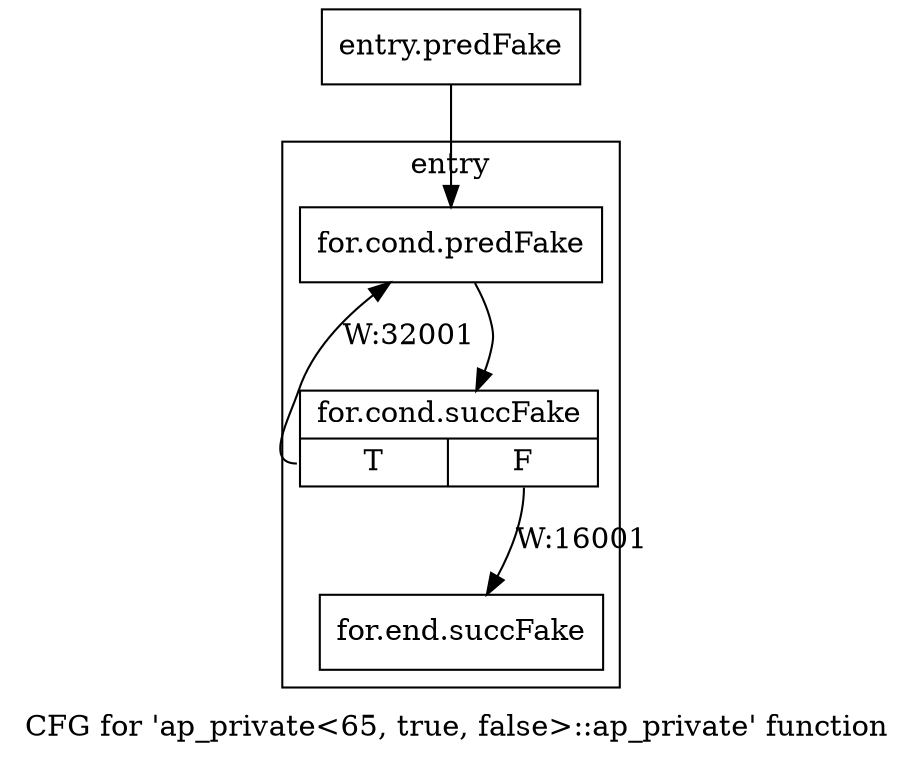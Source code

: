 digraph "CFG for 'ap_private\<65, true, false\>::ap_private' function" {
	label="CFG for 'ap_private\<65, true, false\>::ap_private' function";

	Node0x3d1faa0 [shape=record,filename="",linenumber="",label="{entry.predFake}"];
	Node0x3d1faa0 -> Node0x3d216d0[ callList="" memoryops="" filename="/tools/Xilinx/Vitis_HLS/2022.1/include/etc/ap_private.h" execusionnum="16000"];
	Node0x3eba070 [shape=record,filename="/tools/Xilinx/Vitis_HLS/2022.1/include/etc/ap_private.h",linenumber="3479",label="{for.end.succFake}"];
subgraph cluster_0 {
	label="entry";
	tripcount="32000";
	invocationtime="16000";

	Node0x3d216d0 [shape=record,filename="/tools/Xilinx/Vitis_HLS/2022.1/include/etc/ap_private.h",linenumber="3475",label="{for.cond.predFake}"];
	Node0x3d216d0 -> Node0x3eb9fc0[ callList="" memoryops="" filename="/tools/Xilinx/Vitis_HLS/2022.1/include/etc/ap_private.h" execusionnum="48000"];
	Node0x3eb9fc0 [shape=record,filename="/tools/Xilinx/Vitis_HLS/2022.1/include/etc/ap_private.h",linenumber="3475",label="{for.cond.succFake|{<s0>T|<s1>F}}"];
	Node0x3eb9fc0:s0 -> Node0x3d216d0[label="W:32001" callList="" memoryops="" filename="/tools/Xilinx/Vitis_HLS/2022.1/include/etc/ap_private.h" execusionnum="32000"];
	Node0x3eb9fc0:s1 -> Node0x3eba070[label="W:16001" callList="" memoryops="" filename="/tools/Xilinx/Vitis_HLS/2022.1/include/etc/ap_private.h" execusionnum="16000"];
}
}
